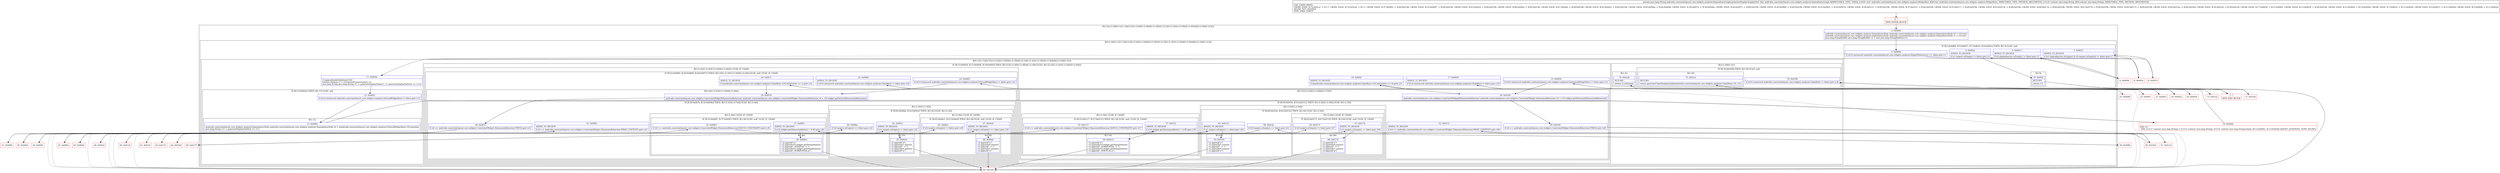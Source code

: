 digraph "CFG forandroidx.constraintlayout.core.widgets.analyzer.DependencyGraph.generateDisplayGraph(Landroidx\/constraintlayout\/core\/widgets\/analyzer\/WidgetRun;Ljava\/lang\/String;)Ljava\/lang\/String;" {
subgraph cluster_Region_598694535 {
label = "R(2:1|(2:(1:9)|(4:11|(1:13)|(2:51|(1:(1:64)(1:(1:69)))(1:(1:59)))(1:(2:32|(1:(1:45)(1:(1:50)))(1:(1:40))))|(2:(1:29)|(1:31)))))";
node [shape=record,color=blue];
Node_2 [shape=record,label="{2\:\ 0x0000|androidx.constraintlayout.core.widgets.analyzer.DependencyNode androidx.constraintlayout.core.widgets.analyzer.DependencyNode r0 = r10.start\landroidx.constraintlayout.core.widgets.analyzer.DependencyNode androidx.constraintlayout.core.widgets.analyzer.DependencyNode r1 = r10.end\ljava.lang.StringBuilder java.lang.StringBuilder r2 = new java.lang.StringBuilder(r11)\l}"];
subgraph cluster_Region_1896818693 {
label = "R(2:(1:9)|(4:11|(1:13)|(2:51|(1:(1:64)(1:(1:69)))(1:(1:59)))(1:(2:32|(1:(1:45)(1:(1:50)))(1:(1:40))))|(2:(1:29)|(1:31))))";
node [shape=record,color=blue];
subgraph cluster_IfRegion_1605134596 {
label = "IF [B:3:0x000b, B:5:0x0013, B:7:0x0022, B:9:0x002a] THEN: R(1:9) ELSE: null";
node [shape=record,color=blue];
Node_3 [shape=record,label="{3\:\ 0x000b|if ((r10 instanceof androidx.constraintlayout.core.widgets.analyzer.HelperReferences) == false) goto L3\l}"];
Node_5 [shape=record,label="{5\:\ 0x0013|ADDED_TO_REGION\l|if (r0.dependencies.isEmpty() != false) goto L5\l}"];
Node_7 [shape=record,label="{7\:\ 0x0022|ADDED_TO_REGION\l|if ((r1.dependencies.isEmpty() & r0.targets.isEmpty()) != false) goto L7\l}"];
Node_9 [shape=record,label="{9\:\ 0x002a|ADDED_TO_REGION\l|if (r1.targets.isEmpty() != false) goto L9\l}"];
subgraph cluster_Region_149459994 {
label = "R(1:9)";
node [shape=record,color=blue];
Node_10 [shape=record,label="{10\:\ 0x002c|RETURN\l|return r11\l}"];
}
}
subgraph cluster_Region_2111502280 {
label = "R(4:11|(1:13)|(2:51|(1:(1:64)(1:(1:69)))(1:(1:59)))(1:(2:32|(1:(1:45)(1:(1:50)))(1:(1:40))))|(2:(1:29)|(1:31)))";
node [shape=record,color=blue];
Node_11 [shape=record,label="{11\:\ 0x002d|r2.append(nodeDefinition(r10))\lboolean boolean r3 = isCenteredConnection(r0, r1)\ljava.lang.String java.lang.String r11 = generateDisplayNode(r1, r3, generateDisplayNode(r0, r3, r11))\l}"];
subgraph cluster_IfRegion_1788215617 {
label = "IF [B:12:0x0042] THEN: R(1:13) ELSE: null";
node [shape=record,color=blue];
Node_12 [shape=record,label="{12\:\ 0x0042|if ((r10 instanceof androidx.constraintlayout.core.widgets.analyzer.VerticalWidgetRun) != false) goto L13\l}"];
subgraph cluster_Region_2090113758 {
label = "R(1:13)";
node [shape=record,color=blue];
Node_13 [shape=record,label="{13\:\ 0x0044|androidx.constraintlayout.core.widgets.analyzer.DependencyNode androidx.constraintlayout.core.widgets.analyzer.DependencyNode r4 = ((androidx.constraintlayout.core.widgets.analyzer.VerticalWidgetRun) r10).baseline\ljava.lang.String r11 = generateDisplayNode(r4, r3, r11)\l}"];
}
}
subgraph cluster_IfRegion_1511517446 {
label = "IF [B:15:0x0054, B:17:0x0058, B:19:0x005f] THEN: R(2:51|(1:(1:64)(1:(1:69)))(1:(1:59))) ELSE: R(1:(2:32|(1:(1:45)(1:(1:50)))(1:(1:40))))";
node [shape=record,color=blue];
Node_15 [shape=record,label="{15\:\ 0x0054|if ((r10 instanceof androidx.constraintlayout.core.widgets.analyzer.HorizontalWidgetRun) != false) goto L51\l}"];
Node_17 [shape=record,label="{17\:\ 0x0058|ADDED_TO_REGION\l|if ((r10 instanceof androidx.constraintlayout.core.widgets.analyzer.ChainRun) != false) goto L18\l}"];
Node_19 [shape=record,label="{19\:\ 0x005f|ADDED_TO_REGION\l|if (((androidx.constraintlayout.core.widgets.analyzer.ChainRun) r10).orientation == 0) goto L51\l}"];
subgraph cluster_Region_743269563 {
label = "R(2:51|(1:(1:64)(1:(1:69)))(1:(1:59)))";
node [shape=record,color=blue];
Node_49 [shape=record,label="{49\:\ 0x0106|androidx.constraintlayout.core.widgets.ConstraintWidget$DimensionBehaviour androidx.constraintlayout.core.widgets.ConstraintWidget.DimensionBehaviour r4 = r10.widget.getHorizontalDimensionBehaviour()\l}"];
subgraph cluster_IfRegion_736713646 {
label = "IF [B:50:0x010e, B:52:0x0112] THEN: R(1:(1:64)(1:(1:69))) ELSE: R(1:(1:59))";
node [shape=record,color=blue];
Node_50 [shape=record,label="{50\:\ 0x010e|if (r4 == androidx.constraintlayout.core.widgets.ConstraintWidget.DimensionBehaviour.FIXED) goto L60\l}"];
Node_52 [shape=record,label="{52\:\ 0x0112|ADDED_TO_REGION\l|if (r4 == androidx.constraintlayout.core.widgets.ConstraintWidget.DimensionBehaviour.WRAP_CONTENT) goto L60\l}"];
subgraph cluster_Region_1389406529 {
label = "R(1:(1:64)(1:(1:69)))";
node [shape=record,color=blue];
subgraph cluster_IfRegion_1885953679 {
label = "IF [B:60:0x014a, B:62:0x0152] THEN: R(1:64) ELSE: R(1:(1:69))";
node [shape=record,color=blue];
Node_60 [shape=record,label="{60\:\ 0x014a|if (r0.targets.isEmpty() == false) goto L62\l}"];
Node_62 [shape=record,label="{62\:\ 0x0152|ADDED_TO_REGION\l|if (r1.targets.isEmpty() != false) goto L64\l}"];
subgraph cluster_Region_692803943 {
label = "R(1:64)";
node [shape=record,color=blue];
Node_63 [shape=record,label="{63\:\ 0x0154|r2.append(\"n\")\lr2.append(r1.name())\lr2.append(\" \-\> \")\lr2.append(r0.name())\lr2.append(\"n\")\l}"];
}
subgraph cluster_Region_517259077 {
label = "R(1:(1:69)) | ELSE_IF_CHAIN\l";
node [shape=record,color=blue];
subgraph cluster_IfRegion_353624323 {
label = "IF [B:65:0x0173, B:67:0x017b] THEN: R(1:69) ELSE: null | ELSE_IF_CHAIN\l";
node [shape=record,color=blue];
Node_65 [shape=record,label="{65\:\ 0x0173|if (r0.targets.isEmpty() != false) goto L67\l}"];
Node_67 [shape=record,label="{67\:\ 0x017b|ADDED_TO_REGION\l|if (r1.targets.isEmpty() == false) goto L69\l}"];
subgraph cluster_Region_1071460574 {
label = "R(1:69)";
node [shape=record,color=blue];
Node_68 [shape=record,label="{68\:\ 0x017d|r2.append(\"n\")\lr2.append(r0.name())\lr2.append(\" \-\> \")\lr2.append(r1.name())\lr2.append(\"n\")\l}"];
}
}
}
}
}
subgraph cluster_Region_1142045143 {
label = "R(1:(1:59)) | ELSE_IF_CHAIN\l";
node [shape=record,color=blue];
subgraph cluster_IfRegion_1936942695 {
label = "IF [B:55:0x0117, B:57:0x0121] THEN: R(1:59) ELSE: null | ELSE_IF_CHAIN\l";
node [shape=record,color=blue];
Node_55 [shape=record,label="{55\:\ 0x0117|if (r4 == androidx.constraintlayout.core.widgets.ConstraintWidget.DimensionBehaviour.MATCH_CONSTRAINT) goto L57\l}"];
Node_57 [shape=record,label="{57\:\ 0x0121|ADDED_TO_REGION\l|if (r10.widget.getDimensionRatio() \> 0.0f) goto L59\l}"];
subgraph cluster_Region_2077946545 {
label = "R(1:59)";
node [shape=record,color=blue];
Node_58 [shape=record,label="{58\:\ 0x0123|r2.append(\"n\")\lr2.append(r10.widget.getDebugName())\lr2.append(\"_HORIZONTAL \-\> \")\lr2.append(r10.widget.getDebugName())\lr2.append(\"_VERTICAL;n\")\l}"];
}
}
}
}
}
subgraph cluster_Region_562594702 {
label = "R(1:(2:32|(1:(1:45)(1:(1:50)))(1:(1:40)))) | ELSE_IF_CHAIN\l";
node [shape=record,color=blue];
subgraph cluster_IfRegion_1984281695 {
label = "IF [B:22:0x0065, B:24:0x0069, B:26:0x0071] THEN: R(2:32|(1:(1:45)(1:(1:50)))(1:(1:40))) ELSE: null | ELSE_IF_CHAIN\l";
node [shape=record,color=blue];
Node_22 [shape=record,label="{22\:\ 0x0065|if ((r10 instanceof androidx.constraintlayout.core.widgets.analyzer.VerticalWidgetRun) != false) goto L32\l}"];
Node_24 [shape=record,label="{24\:\ 0x0069|ADDED_TO_REGION\l|if ((r10 instanceof androidx.constraintlayout.core.widgets.analyzer.ChainRun) != false) goto L24\l}"];
Node_26 [shape=record,label="{26\:\ 0x0071|ADDED_TO_REGION\l|if (((androidx.constraintlayout.core.widgets.analyzer.ChainRun) r10).orientation == 1) goto L32\l}"];
subgraph cluster_Region_510460694 {
label = "R(2:32|(1:(1:45)(1:(1:50)))(1:(1:40)))";
node [shape=record,color=blue];
Node_29 [shape=record,label="{29\:\ 0x0076|androidx.constraintlayout.core.widgets.ConstraintWidget$DimensionBehaviour androidx.constraintlayout.core.widgets.ConstraintWidget.DimensionBehaviour r4 = r10.widget.getVerticalDimensionBehaviour()\l}"];
subgraph cluster_IfRegion_1497547996 {
label = "IF [B:30:0x007e, B:32:0x0082] THEN: R(1:(1:45)(1:(1:50))) ELSE: R(1:(1:40))";
node [shape=record,color=blue];
Node_30 [shape=record,label="{30\:\ 0x007e|if (r4 == androidx.constraintlayout.core.widgets.ConstraintWidget.DimensionBehaviour.FIXED) goto L41\l}"];
Node_32 [shape=record,label="{32\:\ 0x0082|ADDED_TO_REGION\l|if (r4 == androidx.constraintlayout.core.widgets.ConstraintWidget.DimensionBehaviour.WRAP_CONTENT) goto L41\l}"];
subgraph cluster_Region_1297091397 {
label = "R(1:(1:45)(1:(1:50)))";
node [shape=record,color=blue];
subgraph cluster_IfRegion_100310156 {
label = "IF [B:40:0x00ba, B:42:0x00c2] THEN: R(1:45) ELSE: R(1:(1:50))";
node [shape=record,color=blue];
Node_40 [shape=record,label="{40\:\ 0x00ba|if (r0.targets.isEmpty() == false) goto L43\l}"];
Node_42 [shape=record,label="{42\:\ 0x00c2|ADDED_TO_REGION\l|if (r1.targets.isEmpty() != false) goto L45\l}"];
subgraph cluster_Region_1988721973 {
label = "R(1:45)";
node [shape=record,color=blue];
Node_43 [shape=record,label="{43\:\ 0x00c4|r2.append(\"n\")\lr2.append(r1.name())\lr2.append(\" \-\> \")\lr2.append(r0.name())\lr2.append(\"n\")\l}"];
}
subgraph cluster_Region_416899001 {
label = "R(1:(1:50)) | ELSE_IF_CHAIN\l";
node [shape=record,color=blue];
subgraph cluster_IfRegion_2081980702 {
label = "IF [B:45:0x00e3, B:47:0x00eb] THEN: R(1:50) ELSE: null | ELSE_IF_CHAIN\l";
node [shape=record,color=blue];
Node_45 [shape=record,label="{45\:\ 0x00e3|if (r0.targets.isEmpty() != false) goto L48\l}"];
Node_47 [shape=record,label="{47\:\ 0x00eb|ADDED_TO_REGION\l|if (r1.targets.isEmpty() == false) goto L50\l}"];
subgraph cluster_Region_706024835 {
label = "R(1:50)";
node [shape=record,color=blue];
Node_48 [shape=record,label="{48\:\ 0x00ed|r2.append(\"n\")\lr2.append(r0.name())\lr2.append(\" \-\> \")\lr2.append(r1.name())\lr2.append(\"n\")\l}"];
}
}
}
}
}
subgraph cluster_Region_2099788767 {
label = "R(1:(1:40)) | ELSE_IF_CHAIN\l";
node [shape=record,color=blue];
subgraph cluster_IfRegion_949469297 {
label = "IF [B:35:0x0087, B:37:0x0091] THEN: R(1:40) ELSE: null | ELSE_IF_CHAIN\l";
node [shape=record,color=blue];
Node_35 [shape=record,label="{35\:\ 0x0087|if (r4 == androidx.constraintlayout.core.widgets.ConstraintWidget.DimensionBehaviour.MATCH_CONSTRAINT) goto L38\l}"];
Node_37 [shape=record,label="{37\:\ 0x0091|ADDED_TO_REGION\l|if (r10.widget.getDimensionRatio() \> 0.0f) goto L40\l}"];
subgraph cluster_Region_1174886442 {
label = "R(1:40)";
node [shape=record,color=blue];
Node_38 [shape=record,label="{38\:\ 0x0093|r2.append(\"n\")\lr2.append(r10.widget.getDebugName())\lr2.append(\"_VERTICAL \-\> \")\lr2.append(r10.widget.getDebugName())\lr2.append(\"_HORIZONTAL;n\")\l}"];
}
}
}
}
}
}
}
}
subgraph cluster_Region_651482977 {
label = "R(2:(1:29)|(1:31))";
node [shape=record,color=blue];
subgraph cluster_IfRegion_1796471517 {
label = "IF [B:70:0x0198] THEN: R(1:29) ELSE: null";
node [shape=record,color=blue];
Node_70 [shape=record,label="{70\:\ 0x0198|if ((r10 instanceof androidx.constraintlayout.core.widgets.analyzer.ChainRun) != false) goto L28\l}"];
subgraph cluster_Region_1358405767 {
label = "R(1:29)";
node [shape=record,color=blue];
Node_72 [shape=record,label="{72\:\ 0x01a1|RETURN\l|return generateChainDisplayGraph((androidx.constraintlayout.core.widgets.analyzer.ChainRun) r10, r11)\l}"];
}
}
subgraph cluster_Region_2125410693 {
label = "R(1:31)";
node [shape=record,color=blue];
Node_74 [shape=record,label="{74\:\ 0x01a6|RETURN\l|return r2.toString()\l}"];
}
}
}
}
}
Node_0 [shape=record,color=red,label="{0\:\ ?|MTH_ENTER_BLOCK\l}"];
Node_4 [shape=record,color=red,label="{4\:\ 0x000d}"];
Node_6 [shape=record,color=red,label="{6\:\ 0x0015}"];
Node_8 [shape=record,color=red,label="{8\:\ 0x0024}"];
Node_1 [shape=record,color=red,label="{1\:\ ?|MTH_EXIT_BLOCK\l}"];
Node_14 [shape=record,color=red,label="{14\:\ 0x004d|PHI: r11 \l  PHI: (r11v3 'content' java.lang.String) = (r11v2 'content' java.lang.String), (r11v4 'content' java.lang.String) binds: [B:12:0x0042, B:13:0x0044] A[DONT_GENERATE, DONT_INLINE]\l}"];
Node_16 [shape=record,color=red,label="{16\:\ 0x0056}"];
Node_18 [shape=record,color=red,label="{18\:\ 0x005a}"];
Node_21 [shape=record,color=red,label="{21\:\ 0x0063}"];
Node_23 [shape=record,color=red,label="{23\:\ 0x0067}"];
Node_25 [shape=record,color=red,label="{25\:\ 0x006b}"];
Node_69 [shape=record,color=red,label="{69\:\ 0x0196}"];
Node_71 [shape=record,color=red,label="{71\:\ 0x019a}"];
Node_73 [shape=record,color=red,label="{73\:\ 0x01a2}"];
Node_31 [shape=record,color=red,label="{31\:\ 0x0080}"];
Node_34 [shape=record,color=red,label="{34\:\ 0x0085}"];
Node_36 [shape=record,color=red,label="{36\:\ 0x0089}"];
Node_39 [shape=record,color=red,label="{39\:\ 0x00b4}"];
Node_41 [shape=record,color=red,label="{41\:\ 0x00bc}"];
Node_44 [shape=record,color=red,label="{44\:\ 0x00dd}"];
Node_46 [shape=record,color=red,label="{46\:\ 0x00e5}"];
Node_51 [shape=record,color=red,label="{51\:\ 0x0110}"];
Node_54 [shape=record,color=red,label="{54\:\ 0x0115}"];
Node_56 [shape=record,color=red,label="{56\:\ 0x0119}"];
Node_59 [shape=record,color=red,label="{59\:\ 0x0144}"];
Node_61 [shape=record,color=red,label="{61\:\ 0x014c}"];
Node_64 [shape=record,color=red,label="{64\:\ 0x016d}"];
Node_66 [shape=record,color=red,label="{66\:\ 0x0175}"];
MethodNode[shape=record,label="{private java.lang.String androidx.constraintlayout.core.widgets.analyzer.DependencyGraph.generateDisplayGraph((r9v0 'this' androidx.constraintlayout.core.widgets.analyzer.DependencyGraph A[IMMUTABLE_TYPE, THIS]), (r10v0 'root' androidx.constraintlayout.core.widgets.analyzer.WidgetRun A[D('root' androidx.constraintlayout.core.widgets.analyzer.WidgetRun), IMMUTABLE_TYPE, METHOD_ARGUMENT]), (r11v0 'content' java.lang.String A[D('content' java.lang.String), IMMUTABLE_TYPE, METHOD_ARGUMENT]))  | USE_LINES_HINTS\lCROSS_EDGE: B:72:0x01a1 \-\> B:1:?, CROSS_EDGE: B:74:0x01a6 \-\> B:1:?, CROSS_EDGE: B:37:0x0091 \-\> B:69:0x0196, CROSS_EDGE: B:35:0x0087 \-\> B:69:0x0196, CROSS_EDGE: B:43:0x00c4 \-\> B:69:0x0196, CROSS_EDGE: B:48:0x00ed \-\> B:69:0x0196, CROSS_EDGE: B:47:0x00eb \-\> B:69:0x0196, CROSS_EDGE: B:45:0x00e3 \-\> B:69:0x0196, CROSS_EDGE: B:40:0x00ba \-\> B:44:0x00dd, CROSS_EDGE: B:30:0x007e \-\> B:39:0x00b4, CROSS_EDGE: B:26:0x0071 \-\> B:69:0x0196, CROSS_EDGE: B:24:0x0069 \-\> B:69:0x0196, CROSS_EDGE: B:22:0x0065 \-\> B:29:0x0076, CROSS_EDGE: B:58:0x0123 \-\> B:69:0x0196, CROSS_EDGE: B:57:0x0121 \-\> B:69:0x0196, CROSS_EDGE: B:55:0x0117 \-\> B:69:0x0196, CROSS_EDGE: B:63:0x0154 \-\> B:69:0x0196, CROSS_EDGE: B:68:0x017d \-\> B:69:0x0196, CROSS_EDGE: B:67:0x017b \-\> B:69:0x0196, CROSS_EDGE: B:65:0x0173 \-\> B:69:0x0196, CROSS_EDGE: B:60:0x014a \-\> B:64:0x016d, CROSS_EDGE: B:50:0x010e \-\> B:59:0x0144, CROSS_EDGE: B:17:0x0058 \-\> B:21:0x0063, CROSS_EDGE: B:15:0x0054 \-\> B:49:0x0106, CROSS_EDGE: B:12:0x0042 \-\> B:14:0x004d, CROSS_EDGE: B:7:0x0022 \-\> B:11:0x002d, CROSS_EDGE: B:5:0x0013 \-\> B:11:0x002d, CROSS_EDGE: B:3:0x000b \-\> B:11:0x002d\lINLINE_NOT_NEEDED\lTYPE_VARS: EMPTY\l}"];
MethodNode -> Node_0;Node_2 -> Node_3;
Node_3 -> Node_4;
Node_3 -> Node_11[style=dashed];
Node_5 -> Node_6;
Node_5 -> Node_11[style=dashed];
Node_7 -> Node_8;
Node_7 -> Node_11[style=dashed];
Node_9 -> Node_10;
Node_9 -> Node_11[style=dashed];
Node_10 -> Node_1;
Node_11 -> Node_12;
Node_12 -> Node_13;
Node_12 -> Node_14[style=dashed];
Node_13 -> Node_14;
Node_15 -> Node_16[style=dashed];
Node_15 -> Node_49;
Node_17 -> Node_18;
Node_17 -> Node_21[style=dashed];
Node_19 -> Node_21[style=dashed];
Node_19 -> Node_49;
Node_49 -> Node_50;
Node_50 -> Node_51[style=dashed];
Node_50 -> Node_59;
Node_52 -> Node_54[style=dashed];
Node_52 -> Node_59;
Node_60 -> Node_61;
Node_60 -> Node_64[style=dashed];
Node_62 -> Node_63;
Node_62 -> Node_64[style=dashed];
Node_63 -> Node_69;
Node_65 -> Node_66;
Node_65 -> Node_69[style=dashed];
Node_67 -> Node_68;
Node_67 -> Node_69[style=dashed];
Node_68 -> Node_69;
Node_55 -> Node_56;
Node_55 -> Node_69[style=dashed];
Node_57 -> Node_58;
Node_57 -> Node_69[style=dashed];
Node_58 -> Node_69;
Node_22 -> Node_23[style=dashed];
Node_22 -> Node_29;
Node_24 -> Node_25;
Node_24 -> Node_69[style=dashed];
Node_26 -> Node_29;
Node_26 -> Node_69[style=dashed];
Node_29 -> Node_30;
Node_30 -> Node_31[style=dashed];
Node_30 -> Node_39;
Node_32 -> Node_34[style=dashed];
Node_32 -> Node_39;
Node_40 -> Node_41;
Node_40 -> Node_44[style=dashed];
Node_42 -> Node_43;
Node_42 -> Node_44[style=dashed];
Node_43 -> Node_69;
Node_45 -> Node_46;
Node_45 -> Node_69[style=dashed];
Node_47 -> Node_48;
Node_47 -> Node_69[style=dashed];
Node_48 -> Node_69;
Node_35 -> Node_36;
Node_35 -> Node_69[style=dashed];
Node_37 -> Node_38;
Node_37 -> Node_69[style=dashed];
Node_38 -> Node_69;
Node_70 -> Node_71;
Node_70 -> Node_73[style=dashed];
Node_72 -> Node_1;
Node_74 -> Node_1;
Node_0 -> Node_2;
Node_4 -> Node_5;
Node_6 -> Node_7;
Node_8 -> Node_9;
Node_14 -> Node_15;
Node_16 -> Node_17;
Node_18 -> Node_19;
Node_21 -> Node_22;
Node_23 -> Node_24;
Node_25 -> Node_26;
Node_69 -> Node_70;
Node_71 -> Node_72;
Node_73 -> Node_74;
Node_31 -> Node_32;
Node_34 -> Node_35;
Node_36 -> Node_37;
Node_39 -> Node_40;
Node_41 -> Node_42;
Node_44 -> Node_45;
Node_46 -> Node_47;
Node_51 -> Node_52;
Node_54 -> Node_55;
Node_56 -> Node_57;
Node_59 -> Node_60;
Node_61 -> Node_62;
Node_64 -> Node_65;
Node_66 -> Node_67;
}

